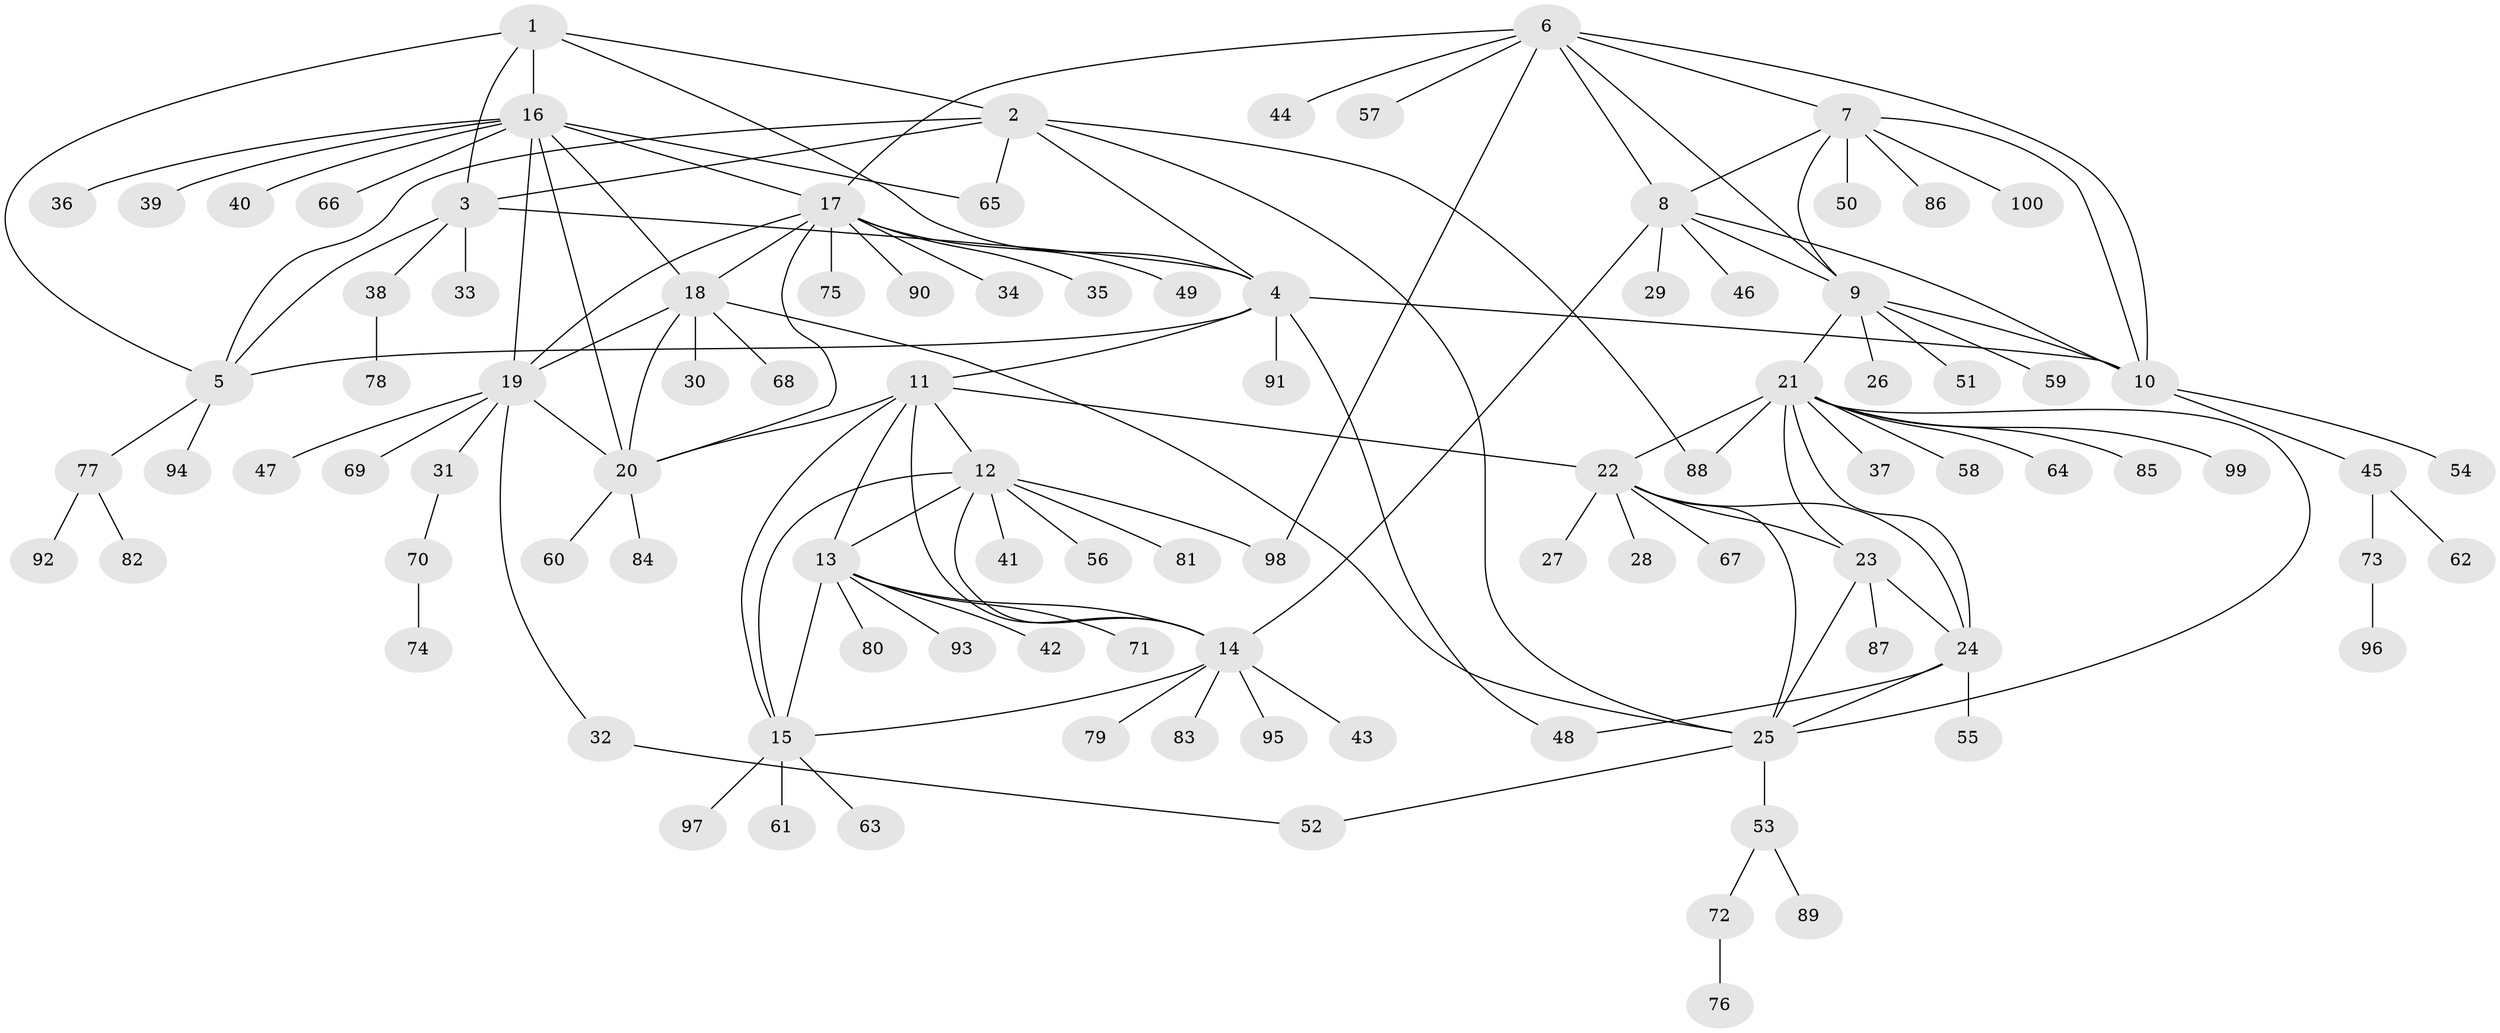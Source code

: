 // coarse degree distribution, {1: 0.6666666666666666, 4: 0.1, 5: 0.03333333333333333, 6: 0.06666666666666667, 14: 0.03333333333333333, 3: 0.03333333333333333, 2: 0.03333333333333333, 8: 0.03333333333333333}
// Generated by graph-tools (version 1.1) at 2025/37/03/04/25 23:37:39]
// undirected, 100 vertices, 140 edges
graph export_dot {
  node [color=gray90,style=filled];
  1;
  2;
  3;
  4;
  5;
  6;
  7;
  8;
  9;
  10;
  11;
  12;
  13;
  14;
  15;
  16;
  17;
  18;
  19;
  20;
  21;
  22;
  23;
  24;
  25;
  26;
  27;
  28;
  29;
  30;
  31;
  32;
  33;
  34;
  35;
  36;
  37;
  38;
  39;
  40;
  41;
  42;
  43;
  44;
  45;
  46;
  47;
  48;
  49;
  50;
  51;
  52;
  53;
  54;
  55;
  56;
  57;
  58;
  59;
  60;
  61;
  62;
  63;
  64;
  65;
  66;
  67;
  68;
  69;
  70;
  71;
  72;
  73;
  74;
  75;
  76;
  77;
  78;
  79;
  80;
  81;
  82;
  83;
  84;
  85;
  86;
  87;
  88;
  89;
  90;
  91;
  92;
  93;
  94;
  95;
  96;
  97;
  98;
  99;
  100;
  1 -- 2;
  1 -- 3;
  1 -- 4;
  1 -- 5;
  1 -- 16;
  2 -- 3;
  2 -- 4;
  2 -- 5;
  2 -- 25;
  2 -- 65;
  2 -- 88;
  3 -- 4;
  3 -- 5;
  3 -- 33;
  3 -- 38;
  4 -- 5;
  4 -- 10;
  4 -- 11;
  4 -- 48;
  4 -- 91;
  5 -- 77;
  5 -- 94;
  6 -- 7;
  6 -- 8;
  6 -- 9;
  6 -- 10;
  6 -- 17;
  6 -- 44;
  6 -- 57;
  6 -- 98;
  7 -- 8;
  7 -- 9;
  7 -- 10;
  7 -- 50;
  7 -- 86;
  7 -- 100;
  8 -- 9;
  8 -- 10;
  8 -- 14;
  8 -- 29;
  8 -- 46;
  9 -- 10;
  9 -- 21;
  9 -- 26;
  9 -- 51;
  9 -- 59;
  10 -- 45;
  10 -- 54;
  11 -- 12;
  11 -- 13;
  11 -- 14;
  11 -- 15;
  11 -- 20;
  11 -- 22;
  12 -- 13;
  12 -- 14;
  12 -- 15;
  12 -- 41;
  12 -- 56;
  12 -- 81;
  12 -- 98;
  13 -- 14;
  13 -- 15;
  13 -- 42;
  13 -- 71;
  13 -- 80;
  13 -- 93;
  14 -- 15;
  14 -- 43;
  14 -- 79;
  14 -- 83;
  14 -- 95;
  15 -- 61;
  15 -- 63;
  15 -- 97;
  16 -- 17;
  16 -- 18;
  16 -- 19;
  16 -- 20;
  16 -- 36;
  16 -- 39;
  16 -- 40;
  16 -- 65;
  16 -- 66;
  17 -- 18;
  17 -- 19;
  17 -- 20;
  17 -- 34;
  17 -- 35;
  17 -- 49;
  17 -- 75;
  17 -- 90;
  18 -- 19;
  18 -- 20;
  18 -- 25;
  18 -- 30;
  18 -- 68;
  19 -- 20;
  19 -- 31;
  19 -- 32;
  19 -- 47;
  19 -- 69;
  20 -- 60;
  20 -- 84;
  21 -- 22;
  21 -- 23;
  21 -- 24;
  21 -- 25;
  21 -- 37;
  21 -- 58;
  21 -- 64;
  21 -- 85;
  21 -- 88;
  21 -- 99;
  22 -- 23;
  22 -- 24;
  22 -- 25;
  22 -- 27;
  22 -- 28;
  22 -- 67;
  23 -- 24;
  23 -- 25;
  23 -- 87;
  24 -- 25;
  24 -- 48;
  24 -- 55;
  25 -- 52;
  25 -- 53;
  31 -- 70;
  32 -- 52;
  38 -- 78;
  45 -- 62;
  45 -- 73;
  53 -- 72;
  53 -- 89;
  70 -- 74;
  72 -- 76;
  73 -- 96;
  77 -- 82;
  77 -- 92;
}
